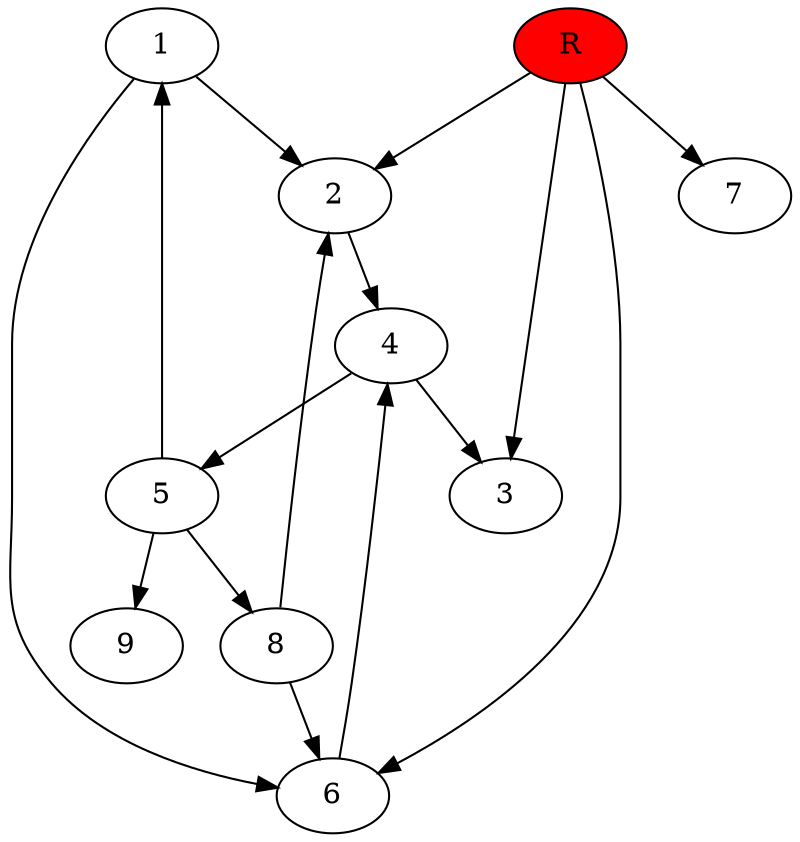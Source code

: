 digraph prb11717 {
	1
	2
	3
	4
	5
	6
	7
	8
	R [fillcolor="#ff0000" style=filled]
	1 -> 2
	1 -> 6
	2 -> 4
	4 -> 3
	4 -> 5
	5 -> 1
	5 -> 8
	5 -> 9
	6 -> 4
	8 -> 2
	8 -> 6
	R -> 2
	R -> 3
	R -> 6
	R -> 7
}
